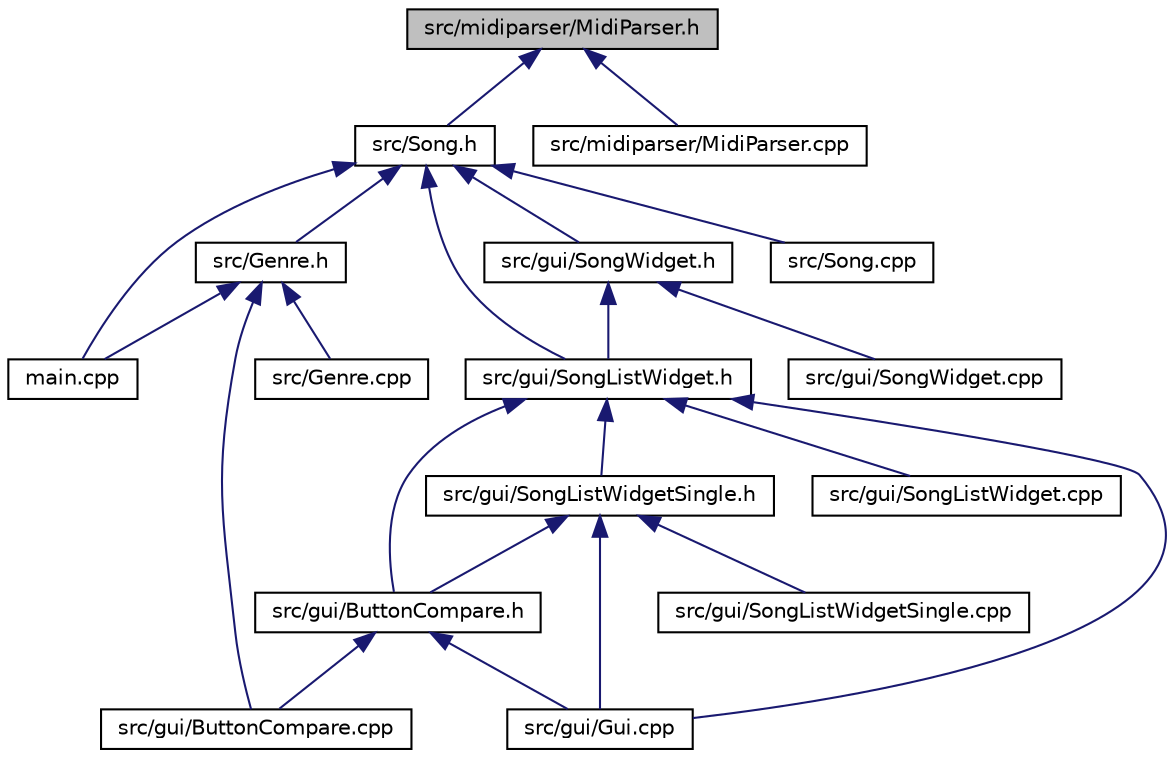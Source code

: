 digraph "src/midiparser/MidiParser.h"
{
 // LATEX_PDF_SIZE
  edge [fontname="Helvetica",fontsize="10",labelfontname="Helvetica",labelfontsize="10"];
  node [fontname="Helvetica",fontsize="10",shape=record];
  Node1 [label="src/midiparser/MidiParser.h",height=0.2,width=0.4,color="black", fillcolor="grey75", style="filled", fontcolor="black",tooltip=" "];
  Node1 -> Node2 [dir="back",color="midnightblue",fontsize="10",style="solid",fontname="Helvetica"];
  Node2 [label="src/Song.h",height=0.2,width=0.4,color="black", fillcolor="white", style="filled",URL="$src_2Song_8h.html",tooltip=" "];
  Node2 -> Node3 [dir="back",color="midnightblue",fontsize="10",style="solid",fontname="Helvetica"];
  Node3 [label="main.cpp",height=0.2,width=0.4,color="black", fillcolor="white", style="filled",URL="$main_8cpp.html",tooltip=" "];
  Node2 -> Node4 [dir="back",color="midnightblue",fontsize="10",style="solid",fontname="Helvetica"];
  Node4 [label="src/Genre.h",height=0.2,width=0.4,color="black", fillcolor="white", style="filled",URL="$src_2Genre_8h.html",tooltip=" "];
  Node4 -> Node3 [dir="back",color="midnightblue",fontsize="10",style="solid",fontname="Helvetica"];
  Node4 -> Node5 [dir="back",color="midnightblue",fontsize="10",style="solid",fontname="Helvetica"];
  Node5 [label="src/Genre.cpp",height=0.2,width=0.4,color="black", fillcolor="white", style="filled",URL="$src_2Genre_8cpp.html",tooltip=" "];
  Node4 -> Node6 [dir="back",color="midnightblue",fontsize="10",style="solid",fontname="Helvetica"];
  Node6 [label="src/gui/ButtonCompare.cpp",height=0.2,width=0.4,color="black", fillcolor="white", style="filled",URL="$ButtonCompare_8cpp.html",tooltip=" "];
  Node2 -> Node7 [dir="back",color="midnightblue",fontsize="10",style="solid",fontname="Helvetica"];
  Node7 [label="src/gui/SongListWidget.h",height=0.2,width=0.4,color="black", fillcolor="white", style="filled",URL="$SongListWidget_8h.html",tooltip=" "];
  Node7 -> Node8 [dir="back",color="midnightblue",fontsize="10",style="solid",fontname="Helvetica"];
  Node8 [label="src/gui/ButtonCompare.h",height=0.2,width=0.4,color="black", fillcolor="white", style="filled",URL="$ButtonCompare_8h.html",tooltip=" "];
  Node8 -> Node6 [dir="back",color="midnightblue",fontsize="10",style="solid",fontname="Helvetica"];
  Node8 -> Node9 [dir="back",color="midnightblue",fontsize="10",style="solid",fontname="Helvetica"];
  Node9 [label="src/gui/Gui.cpp",height=0.2,width=0.4,color="black", fillcolor="white", style="filled",URL="$Gui_8cpp.html",tooltip=" "];
  Node7 -> Node10 [dir="back",color="midnightblue",fontsize="10",style="solid",fontname="Helvetica"];
  Node10 [label="src/gui/SongListWidgetSingle.h",height=0.2,width=0.4,color="black", fillcolor="white", style="filled",URL="$SongListWidgetSingle_8h.html",tooltip=" "];
  Node10 -> Node8 [dir="back",color="midnightblue",fontsize="10",style="solid",fontname="Helvetica"];
  Node10 -> Node9 [dir="back",color="midnightblue",fontsize="10",style="solid",fontname="Helvetica"];
  Node10 -> Node11 [dir="back",color="midnightblue",fontsize="10",style="solid",fontname="Helvetica"];
  Node11 [label="src/gui/SongListWidgetSingle.cpp",height=0.2,width=0.4,color="black", fillcolor="white", style="filled",URL="$SongListWidgetSingle_8cpp.html",tooltip=" "];
  Node7 -> Node9 [dir="back",color="midnightblue",fontsize="10",style="solid",fontname="Helvetica"];
  Node7 -> Node12 [dir="back",color="midnightblue",fontsize="10",style="solid",fontname="Helvetica"];
  Node12 [label="src/gui/SongListWidget.cpp",height=0.2,width=0.4,color="black", fillcolor="white", style="filled",URL="$SongListWidget_8cpp.html",tooltip=" "];
  Node2 -> Node13 [dir="back",color="midnightblue",fontsize="10",style="solid",fontname="Helvetica"];
  Node13 [label="src/gui/SongWidget.h",height=0.2,width=0.4,color="black", fillcolor="white", style="filled",URL="$SongWidget_8h.html",tooltip=" "];
  Node13 -> Node7 [dir="back",color="midnightblue",fontsize="10",style="solid",fontname="Helvetica"];
  Node13 -> Node14 [dir="back",color="midnightblue",fontsize="10",style="solid",fontname="Helvetica"];
  Node14 [label="src/gui/SongWidget.cpp",height=0.2,width=0.4,color="black", fillcolor="white", style="filled",URL="$SongWidget_8cpp.html",tooltip=" "];
  Node2 -> Node15 [dir="back",color="midnightblue",fontsize="10",style="solid",fontname="Helvetica"];
  Node15 [label="src/Song.cpp",height=0.2,width=0.4,color="black", fillcolor="white", style="filled",URL="$src_2Song_8cpp.html",tooltip=" "];
  Node1 -> Node16 [dir="back",color="midnightblue",fontsize="10",style="solid",fontname="Helvetica"];
  Node16 [label="src/midiparser/MidiParser.cpp",height=0.2,width=0.4,color="black", fillcolor="white", style="filled",URL="$MidiParser_8cpp.html",tooltip=" "];
}
